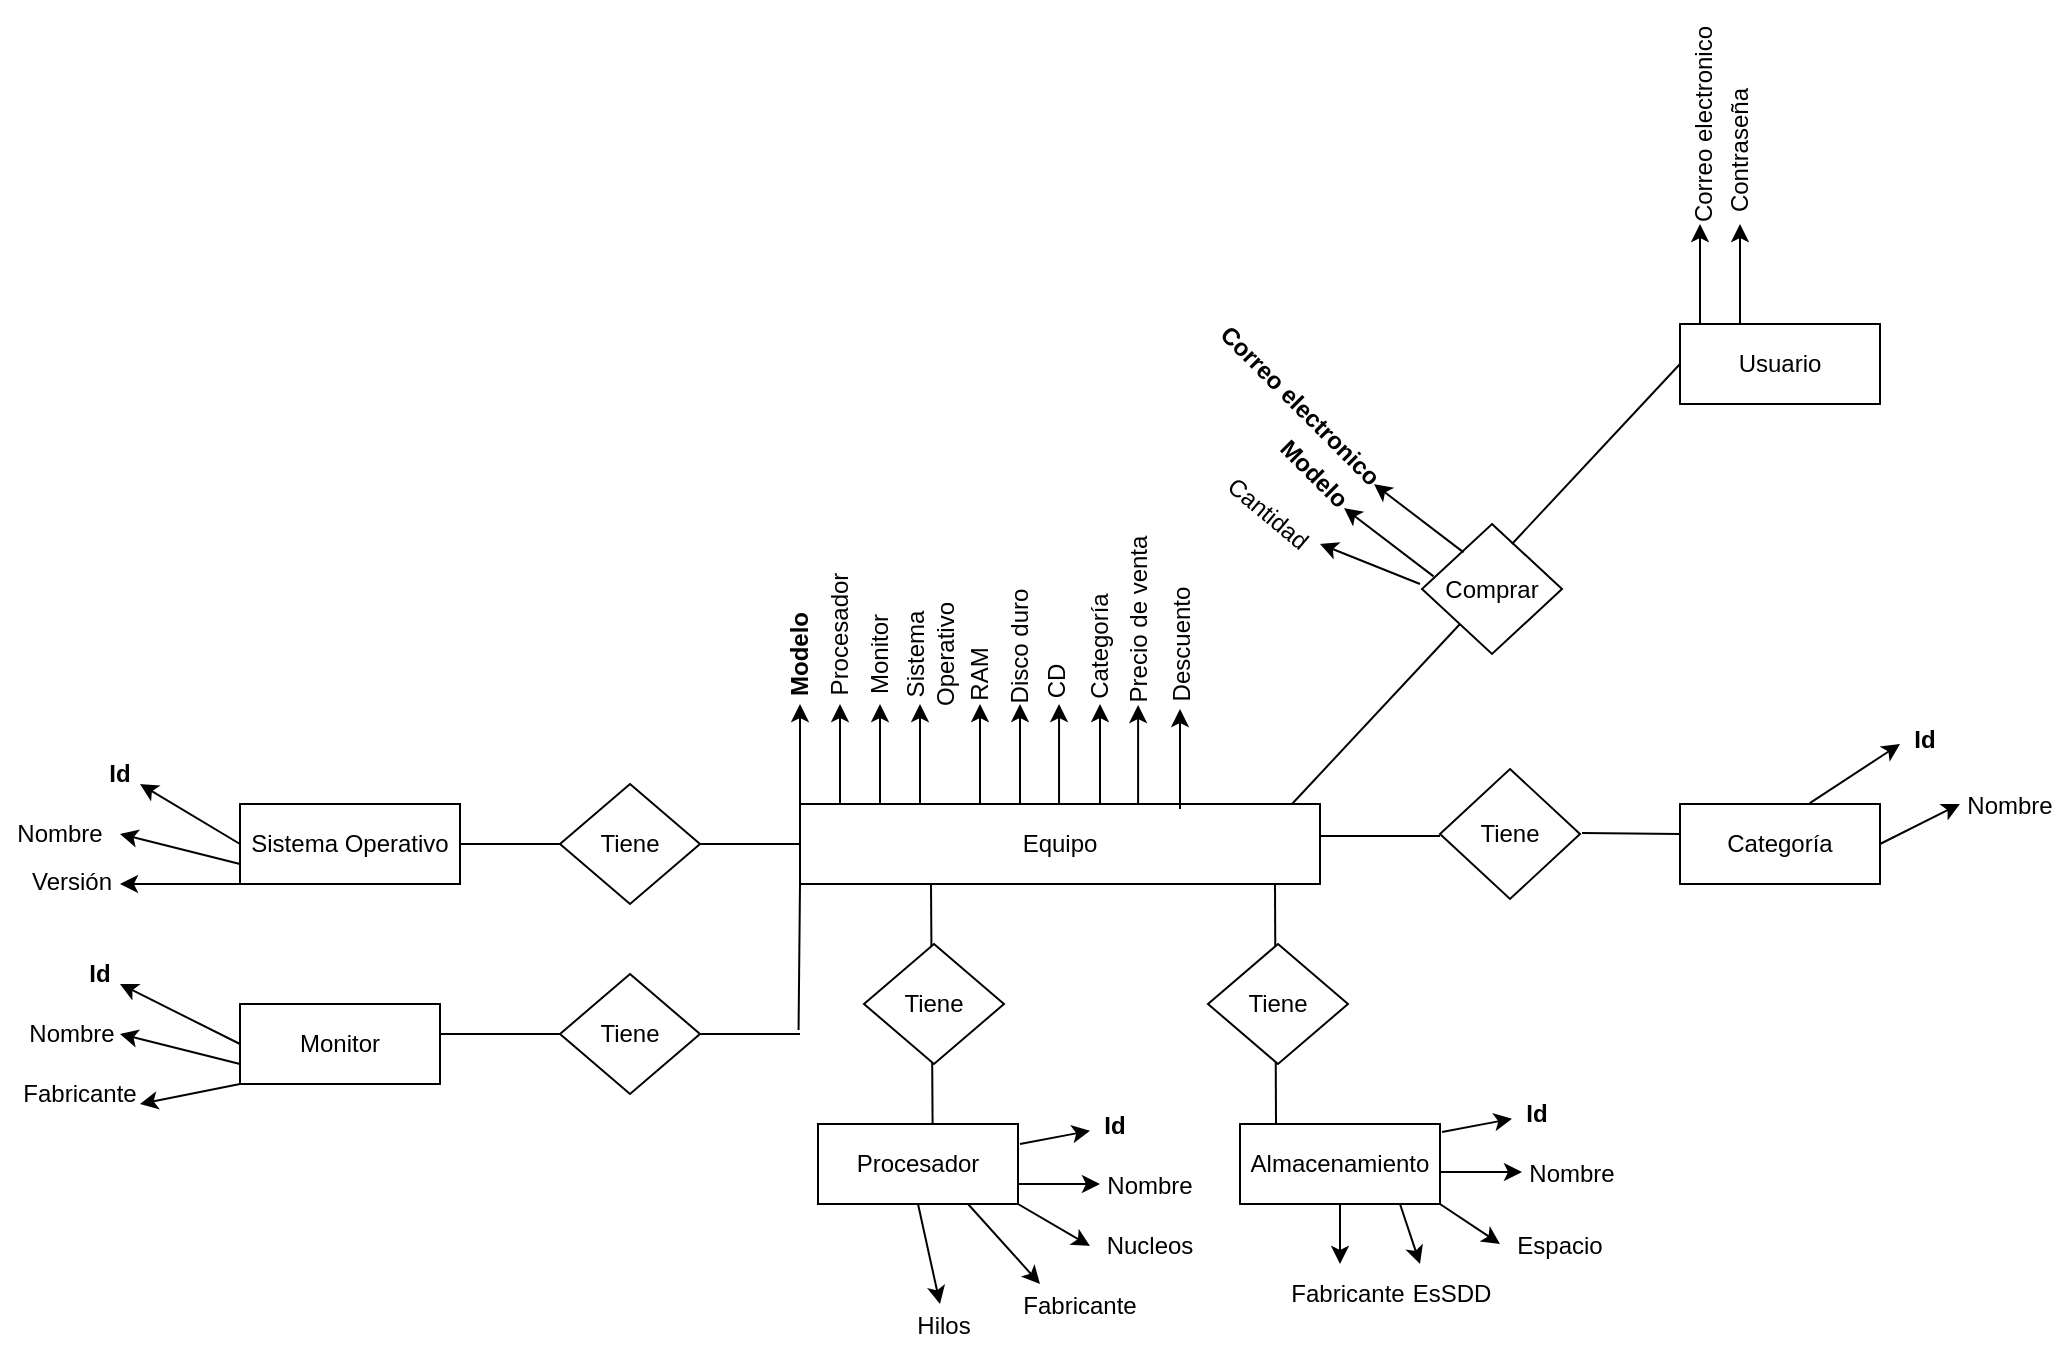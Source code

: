 <mxfile version="21.6.9" type="github">
  <diagram name="Página-1" id="P2A4Sfra9en7qMQ8whSB">
    <mxGraphModel dx="1745" dy="1675" grid="1" gridSize="10" guides="1" tooltips="1" connect="1" arrows="1" fold="1" page="1" pageScale="1" pageWidth="827" pageHeight="1169" math="0" shadow="0">
      <root>
        <mxCell id="0" />
        <mxCell id="1" parent="0" />
        <mxCell id="1OxhSHy_IJ5MPEiyYSiC-64" value="" style="endArrow=none;html=1;rounded=0;entryX=0;entryY=1;entryDx=0;entryDy=0;exitX=0.573;exitY=-0.01;exitDx=0;exitDy=0;exitPerimeter=0;" edge="1" parent="1" source="1OxhSHy_IJ5MPEiyYSiC-10">
          <mxGeometry relative="1" as="geometry">
            <mxPoint x="204.5" y="263" as="sourcePoint" />
            <mxPoint x="205.5" y="190" as="targetPoint" />
          </mxGeometry>
        </mxCell>
        <mxCell id="1OxhSHy_IJ5MPEiyYSiC-21" value="Tiene" style="rhombus;whiteSpace=wrap;html=1;" vertex="1" parent="1">
          <mxGeometry x="172" y="220" width="70" height="60" as="geometry" />
        </mxCell>
        <mxCell id="1OxhSHy_IJ5MPEiyYSiC-46" value="" style="line;strokeWidth=1;rotatable=0;dashed=0;labelPosition=right;align=left;verticalAlign=middle;spacingTop=0;spacingLeft=6;points=[];portConstraint=eastwest;" vertex="1" parent="1">
          <mxGeometry x="-40" y="260" width="180" height="10" as="geometry" />
        </mxCell>
        <mxCell id="1OxhSHy_IJ5MPEiyYSiC-36" value="" style="line;strokeWidth=1;rotatable=0;dashed=0;labelPosition=right;align=left;verticalAlign=middle;spacingTop=0;spacingLeft=6;points=[];portConstraint=eastwest;" vertex="1" parent="1">
          <mxGeometry x="-30" y="165" width="170" height="10" as="geometry" />
        </mxCell>
        <mxCell id="b9UUQTRulLSF2tCJGkN0-4" value="Tiene" style="rhombus;whiteSpace=wrap;html=1;" parent="1" vertex="1">
          <mxGeometry x="460" y="132.5" width="70" height="65" as="geometry" />
        </mxCell>
        <mxCell id="1OxhSHy_IJ5MPEiyYSiC-4" value="Equipo" style="whiteSpace=wrap;html=1;align=center;" vertex="1" parent="1">
          <mxGeometry x="140" y="150" width="260" height="40" as="geometry" />
        </mxCell>
        <mxCell id="1OxhSHy_IJ5MPEiyYSiC-7" value="" style="endArrow=classic;html=1;rounded=0;" edge="1" parent="1">
          <mxGeometry width="50" height="50" relative="1" as="geometry">
            <mxPoint x="140" y="150" as="sourcePoint" />
            <mxPoint x="140" y="100" as="targetPoint" />
          </mxGeometry>
        </mxCell>
        <mxCell id="1OxhSHy_IJ5MPEiyYSiC-8" value="Modelo" style="text;html=1;strokeColor=none;fillColor=none;align=center;verticalAlign=middle;whiteSpace=wrap;rounded=0;rotation=-90;fontStyle=1" vertex="1" parent="1">
          <mxGeometry x="110" y="60" width="60" height="30" as="geometry" />
        </mxCell>
        <mxCell id="1OxhSHy_IJ5MPEiyYSiC-10" value="Procesador" style="whiteSpace=wrap;html=1;align=center;" vertex="1" parent="1">
          <mxGeometry x="149" y="310" width="100" height="40" as="geometry" />
        </mxCell>
        <mxCell id="1OxhSHy_IJ5MPEiyYSiC-13" value="" style="endArrow=classic;html=1;rounded=0;" edge="1" parent="1" target="1OxhSHy_IJ5MPEiyYSiC-17">
          <mxGeometry width="50" height="50" relative="1" as="geometry">
            <mxPoint x="250" y="320" as="sourcePoint" />
            <mxPoint x="290" y="290" as="targetPoint" />
          </mxGeometry>
        </mxCell>
        <mxCell id="1OxhSHy_IJ5MPEiyYSiC-15" value="" style="endArrow=classic;html=1;rounded=0;" edge="1" parent="1">
          <mxGeometry width="50" height="50" relative="1" as="geometry">
            <mxPoint x="160" y="150" as="sourcePoint" />
            <mxPoint x="160" y="100" as="targetPoint" />
          </mxGeometry>
        </mxCell>
        <mxCell id="1OxhSHy_IJ5MPEiyYSiC-16" value="Procesador" style="text;html=1;strokeColor=none;fillColor=none;align=center;verticalAlign=middle;whiteSpace=wrap;rounded=0;rotation=-90;" vertex="1" parent="1">
          <mxGeometry x="130" y="50" width="60" height="30" as="geometry" />
        </mxCell>
        <mxCell id="1OxhSHy_IJ5MPEiyYSiC-17" value="Id" style="text;html=1;strokeColor=none;fillColor=none;align=center;verticalAlign=middle;whiteSpace=wrap;rounded=0;fontStyle=1" vertex="1" parent="1">
          <mxGeometry x="285" y="296" width="25" height="30" as="geometry" />
        </mxCell>
        <mxCell id="1OxhSHy_IJ5MPEiyYSiC-18" value="" style="endArrow=classic;html=1;rounded=0;exitX=1;exitY=0.75;exitDx=0;exitDy=0;" edge="1" parent="1" source="1OxhSHy_IJ5MPEiyYSiC-10">
          <mxGeometry width="50" height="50" relative="1" as="geometry">
            <mxPoint x="340" y="320" as="sourcePoint" />
            <mxPoint x="290" y="340" as="targetPoint" />
          </mxGeometry>
        </mxCell>
        <mxCell id="1OxhSHy_IJ5MPEiyYSiC-19" value="Nombre" style="text;html=1;strokeColor=none;fillColor=none;align=center;verticalAlign=middle;whiteSpace=wrap;rounded=0;" vertex="1" parent="1">
          <mxGeometry x="285" y="326" width="60" height="30" as="geometry" />
        </mxCell>
        <mxCell id="1OxhSHy_IJ5MPEiyYSiC-25" value="Sistema Operativo" style="whiteSpace=wrap;html=1;align=center;" vertex="1" parent="1">
          <mxGeometry x="-140" y="150" width="110" height="40" as="geometry" />
        </mxCell>
        <mxCell id="1OxhSHy_IJ5MPEiyYSiC-26" value="Tiene" style="rhombus;whiteSpace=wrap;html=1;" vertex="1" parent="1">
          <mxGeometry x="20" y="140" width="70" height="60" as="geometry" />
        </mxCell>
        <mxCell id="1OxhSHy_IJ5MPEiyYSiC-27" value="Tiene" style="rhombus;whiteSpace=wrap;html=1;" vertex="1" parent="1">
          <mxGeometry x="20" y="235" width="70" height="60" as="geometry" />
        </mxCell>
        <mxCell id="1OxhSHy_IJ5MPEiyYSiC-28" value="Monitor" style="whiteSpace=wrap;html=1;align=center;" vertex="1" parent="1">
          <mxGeometry x="-140" y="250" width="100" height="40" as="geometry" />
        </mxCell>
        <mxCell id="1OxhSHy_IJ5MPEiyYSiC-33" value="" style="endArrow=classic;html=1;rounded=0;exitX=0;exitY=0.5;exitDx=0;exitDy=0;" edge="1" parent="1" source="1OxhSHy_IJ5MPEiyYSiC-25">
          <mxGeometry width="50" height="50" relative="1" as="geometry">
            <mxPoint x="-200" y="180" as="sourcePoint" />
            <mxPoint x="-190" y="140" as="targetPoint" />
          </mxGeometry>
        </mxCell>
        <mxCell id="1OxhSHy_IJ5MPEiyYSiC-37" value="Id" style="text;html=1;strokeColor=none;fillColor=none;align=center;verticalAlign=middle;whiteSpace=wrap;rounded=0;fontStyle=1" vertex="1" parent="1">
          <mxGeometry x="-230" y="120" width="60" height="30" as="geometry" />
        </mxCell>
        <mxCell id="1OxhSHy_IJ5MPEiyYSiC-38" value="" style="endArrow=classic;html=1;rounded=0;exitX=0;exitY=0.75;exitDx=0;exitDy=0;entryX=1;entryY=0.5;entryDx=0;entryDy=0;" edge="1" parent="1" source="1OxhSHy_IJ5MPEiyYSiC-25" target="1OxhSHy_IJ5MPEiyYSiC-39">
          <mxGeometry width="50" height="50" relative="1" as="geometry">
            <mxPoint x="150" y="160" as="sourcePoint" />
            <mxPoint x="-200" y="170" as="targetPoint" />
          </mxGeometry>
        </mxCell>
        <mxCell id="1OxhSHy_IJ5MPEiyYSiC-39" value="Nombre" style="text;html=1;strokeColor=none;fillColor=none;align=center;verticalAlign=middle;whiteSpace=wrap;rounded=0;" vertex="1" parent="1">
          <mxGeometry x="-260" y="150" width="60" height="30" as="geometry" />
        </mxCell>
        <mxCell id="1OxhSHy_IJ5MPEiyYSiC-40" value="" style="endArrow=classic;html=1;rounded=0;exitX=0;exitY=1;exitDx=0;exitDy=0;" edge="1" parent="1" source="1OxhSHy_IJ5MPEiyYSiC-25">
          <mxGeometry width="50" height="50" relative="1" as="geometry">
            <mxPoint x="-150" y="190" as="sourcePoint" />
            <mxPoint x="-200" y="190" as="targetPoint" />
          </mxGeometry>
        </mxCell>
        <mxCell id="1OxhSHy_IJ5MPEiyYSiC-41" value="&lt;br&gt;Versión" style="text;html=1;strokeColor=none;fillColor=none;align=center;verticalAlign=middle;whiteSpace=wrap;rounded=0;" vertex="1" parent="1">
          <mxGeometry x="-254" y="166" width="60" height="30" as="geometry" />
        </mxCell>
        <mxCell id="1OxhSHy_IJ5MPEiyYSiC-47" value="" style="endArrow=none;html=1;rounded=0;entryX=0;entryY=1;entryDx=0;entryDy=0;exitX=0.996;exitY=0.295;exitDx=0;exitDy=0;exitPerimeter=0;" edge="1" parent="1" source="1OxhSHy_IJ5MPEiyYSiC-46" target="1OxhSHy_IJ5MPEiyYSiC-4">
          <mxGeometry relative="1" as="geometry">
            <mxPoint y="230" as="sourcePoint" />
            <mxPoint x="160" y="230" as="targetPoint" />
          </mxGeometry>
        </mxCell>
        <mxCell id="1OxhSHy_IJ5MPEiyYSiC-48" value="" style="endArrow=classic;html=1;rounded=0;exitX=0;exitY=0.5;exitDx=0;exitDy=0;" edge="1" parent="1" source="1OxhSHy_IJ5MPEiyYSiC-28">
          <mxGeometry width="50" height="50" relative="1" as="geometry">
            <mxPoint x="60" y="250" as="sourcePoint" />
            <mxPoint x="-200" y="240" as="targetPoint" />
          </mxGeometry>
        </mxCell>
        <mxCell id="1OxhSHy_IJ5MPEiyYSiC-49" value="Id" style="text;html=1;strokeColor=none;fillColor=none;align=center;verticalAlign=middle;whiteSpace=wrap;rounded=0;fontStyle=1" vertex="1" parent="1">
          <mxGeometry x="-240" y="220" width="60" height="30" as="geometry" />
        </mxCell>
        <mxCell id="1OxhSHy_IJ5MPEiyYSiC-50" value="" style="endArrow=classic;html=1;rounded=0;exitX=0;exitY=0.75;exitDx=0;exitDy=0;entryX=1;entryY=0.5;entryDx=0;entryDy=0;" edge="1" parent="1">
          <mxGeometry width="50" height="50" relative="1" as="geometry">
            <mxPoint x="-140" y="280" as="sourcePoint" />
            <mxPoint x="-200" y="265" as="targetPoint" />
          </mxGeometry>
        </mxCell>
        <mxCell id="1OxhSHy_IJ5MPEiyYSiC-51" value="Nombre" style="text;html=1;strokeColor=none;fillColor=none;align=center;verticalAlign=middle;whiteSpace=wrap;rounded=0;" vertex="1" parent="1">
          <mxGeometry x="-254" y="250" width="60" height="30" as="geometry" />
        </mxCell>
        <mxCell id="1OxhSHy_IJ5MPEiyYSiC-52" value="" style="endArrow=classic;html=1;rounded=0;exitX=0;exitY=1;exitDx=0;exitDy=0;" edge="1" parent="1" source="1OxhSHy_IJ5MPEiyYSiC-28">
          <mxGeometry width="50" height="50" relative="1" as="geometry">
            <mxPoint x="-150" y="290" as="sourcePoint" />
            <mxPoint x="-190" y="300" as="targetPoint" />
          </mxGeometry>
        </mxCell>
        <mxCell id="1OxhSHy_IJ5MPEiyYSiC-53" value="Fabricante" style="text;html=1;strokeColor=none;fillColor=none;align=center;verticalAlign=middle;whiteSpace=wrap;rounded=0;" vertex="1" parent="1">
          <mxGeometry x="-250" y="280" width="60" height="30" as="geometry" />
        </mxCell>
        <mxCell id="1OxhSHy_IJ5MPEiyYSiC-54" value="" style="endArrow=classic;html=1;rounded=0;" edge="1" parent="1">
          <mxGeometry width="50" height="50" relative="1" as="geometry">
            <mxPoint x="180" y="150" as="sourcePoint" />
            <mxPoint x="180" y="100" as="targetPoint" />
          </mxGeometry>
        </mxCell>
        <mxCell id="1OxhSHy_IJ5MPEiyYSiC-55" value="" style="endArrow=classic;html=1;rounded=0;" edge="1" parent="1">
          <mxGeometry width="50" height="50" relative="1" as="geometry">
            <mxPoint x="200" y="150" as="sourcePoint" />
            <mxPoint x="200" y="100" as="targetPoint" />
          </mxGeometry>
        </mxCell>
        <mxCell id="1OxhSHy_IJ5MPEiyYSiC-56" value="Sistema Operativo" style="text;html=1;strokeColor=none;fillColor=none;align=center;verticalAlign=middle;whiteSpace=wrap;rounded=0;rotation=-90;" vertex="1" parent="1">
          <mxGeometry x="175" y="60" width="60" height="30" as="geometry" />
        </mxCell>
        <mxCell id="1OxhSHy_IJ5MPEiyYSiC-57" value="Monitor" style="text;html=1;strokeColor=none;fillColor=none;align=center;verticalAlign=middle;whiteSpace=wrap;rounded=0;rotation=-90;" vertex="1" parent="1">
          <mxGeometry x="150" y="60" width="60" height="30" as="geometry" />
        </mxCell>
        <mxCell id="1OxhSHy_IJ5MPEiyYSiC-58" value="" style="endArrow=classic;html=1;rounded=0;" edge="1" parent="1">
          <mxGeometry width="50" height="50" relative="1" as="geometry">
            <mxPoint x="230" y="150" as="sourcePoint" />
            <mxPoint x="230" y="100" as="targetPoint" />
          </mxGeometry>
        </mxCell>
        <mxCell id="1OxhSHy_IJ5MPEiyYSiC-59" value="RAM" style="text;html=1;strokeColor=none;fillColor=none;align=center;verticalAlign=middle;whiteSpace=wrap;rounded=0;rotation=-90;" vertex="1" parent="1">
          <mxGeometry x="200" y="70" width="60" height="30" as="geometry" />
        </mxCell>
        <mxCell id="1OxhSHy_IJ5MPEiyYSiC-65" value="" style="endArrow=classic;html=1;rounded=0;exitX=1;exitY=1;exitDx=0;exitDy=0;entryX=0;entryY=0.5;entryDx=0;entryDy=0;" edge="1" parent="1" source="1OxhSHy_IJ5MPEiyYSiC-10" target="1OxhSHy_IJ5MPEiyYSiC-66">
          <mxGeometry width="50" height="50" relative="1" as="geometry">
            <mxPoint x="180" y="330" as="sourcePoint" />
            <mxPoint x="280" y="390" as="targetPoint" />
          </mxGeometry>
        </mxCell>
        <mxCell id="1OxhSHy_IJ5MPEiyYSiC-66" value="Nucleos" style="text;html=1;strokeColor=none;fillColor=none;align=center;verticalAlign=middle;whiteSpace=wrap;rounded=0;" vertex="1" parent="1">
          <mxGeometry x="285" y="356" width="60" height="30" as="geometry" />
        </mxCell>
        <mxCell id="1OxhSHy_IJ5MPEiyYSiC-68" value="" style="endArrow=classic;html=1;rounded=0;exitX=0.75;exitY=1;exitDx=0;exitDy=0;" edge="1" parent="1" source="1OxhSHy_IJ5MPEiyYSiC-10">
          <mxGeometry width="50" height="50" relative="1" as="geometry">
            <mxPoint x="180" y="330" as="sourcePoint" />
            <mxPoint x="260" y="390" as="targetPoint" />
          </mxGeometry>
        </mxCell>
        <mxCell id="1OxhSHy_IJ5MPEiyYSiC-69" value="Fabricante" style="text;html=1;strokeColor=none;fillColor=none;align=center;verticalAlign=middle;whiteSpace=wrap;rounded=0;" vertex="1" parent="1">
          <mxGeometry x="250" y="386" width="60" height="30" as="geometry" />
        </mxCell>
        <mxCell id="1OxhSHy_IJ5MPEiyYSiC-72" value="" style="endArrow=classic;html=1;rounded=0;exitX=0.5;exitY=1;exitDx=0;exitDy=0;" edge="1" parent="1" source="1OxhSHy_IJ5MPEiyYSiC-10">
          <mxGeometry width="50" height="50" relative="1" as="geometry">
            <mxPoint x="180" y="330" as="sourcePoint" />
            <mxPoint x="210" y="400" as="targetPoint" />
          </mxGeometry>
        </mxCell>
        <mxCell id="1OxhSHy_IJ5MPEiyYSiC-73" value="Hilos" style="text;html=1;strokeColor=none;fillColor=none;align=center;verticalAlign=middle;whiteSpace=wrap;rounded=0;" vertex="1" parent="1">
          <mxGeometry x="182" y="396" width="60" height="30" as="geometry" />
        </mxCell>
        <mxCell id="1OxhSHy_IJ5MPEiyYSiC-74" value="" style="endArrow=classic;html=1;rounded=0;" edge="1" parent="1">
          <mxGeometry width="50" height="50" relative="1" as="geometry">
            <mxPoint x="250" y="150" as="sourcePoint" />
            <mxPoint x="250" y="100" as="targetPoint" />
          </mxGeometry>
        </mxCell>
        <mxCell id="1OxhSHy_IJ5MPEiyYSiC-75" value="Disco duro" style="text;html=1;strokeColor=none;fillColor=none;align=center;verticalAlign=middle;whiteSpace=wrap;rounded=0;rotation=-90;" vertex="1" parent="1">
          <mxGeometry x="220" y="56" width="60" height="30" as="geometry" />
        </mxCell>
        <mxCell id="1OxhSHy_IJ5MPEiyYSiC-76" value="" style="endArrow=none;html=1;rounded=0;entryX=0;entryY=1;entryDx=0;entryDy=0;exitX=0.573;exitY=-0.01;exitDx=0;exitDy=0;exitPerimeter=0;" edge="1" parent="1">
          <mxGeometry relative="1" as="geometry">
            <mxPoint x="378" y="310" as="sourcePoint" />
            <mxPoint x="377.5" y="190" as="targetPoint" />
          </mxGeometry>
        </mxCell>
        <mxCell id="1OxhSHy_IJ5MPEiyYSiC-77" value="Tiene" style="rhombus;whiteSpace=wrap;html=1;" vertex="1" parent="1">
          <mxGeometry x="344" y="220" width="70" height="60" as="geometry" />
        </mxCell>
        <mxCell id="1OxhSHy_IJ5MPEiyYSiC-79" value="Almacenamiento" style="whiteSpace=wrap;html=1;align=center;" vertex="1" parent="1">
          <mxGeometry x="360" y="310" width="100" height="40" as="geometry" />
        </mxCell>
        <mxCell id="1OxhSHy_IJ5MPEiyYSiC-85" value="" style="endArrow=classic;html=1;rounded=0;" edge="1" parent="1" target="1OxhSHy_IJ5MPEiyYSiC-86">
          <mxGeometry width="50" height="50" relative="1" as="geometry">
            <mxPoint x="461" y="314" as="sourcePoint" />
            <mxPoint x="501" y="284" as="targetPoint" />
          </mxGeometry>
        </mxCell>
        <mxCell id="1OxhSHy_IJ5MPEiyYSiC-86" value="Id" style="text;html=1;strokeColor=none;fillColor=none;align=center;verticalAlign=middle;whiteSpace=wrap;rounded=0;fontStyle=1" vertex="1" parent="1">
          <mxGeometry x="496" y="290" width="25" height="30" as="geometry" />
        </mxCell>
        <mxCell id="1OxhSHy_IJ5MPEiyYSiC-87" value="" style="endArrow=classic;html=1;rounded=0;exitX=1;exitY=0.75;exitDx=0;exitDy=0;" edge="1" parent="1">
          <mxGeometry width="50" height="50" relative="1" as="geometry">
            <mxPoint x="460" y="334" as="sourcePoint" />
            <mxPoint x="501" y="334" as="targetPoint" />
          </mxGeometry>
        </mxCell>
        <mxCell id="1OxhSHy_IJ5MPEiyYSiC-88" value="Nombre" style="text;html=1;strokeColor=none;fillColor=none;align=center;verticalAlign=middle;whiteSpace=wrap;rounded=0;" vertex="1" parent="1">
          <mxGeometry x="496" y="320" width="60" height="30" as="geometry" />
        </mxCell>
        <mxCell id="1OxhSHy_IJ5MPEiyYSiC-89" value="" style="endArrow=classic;html=1;rounded=0;exitX=1;exitY=1;exitDx=0;exitDy=0;" edge="1" parent="1" source="1OxhSHy_IJ5MPEiyYSiC-79">
          <mxGeometry width="50" height="50" relative="1" as="geometry">
            <mxPoint x="470" y="344" as="sourcePoint" />
            <mxPoint x="490" y="370" as="targetPoint" />
          </mxGeometry>
        </mxCell>
        <mxCell id="1OxhSHy_IJ5MPEiyYSiC-90" value="Espacio" style="text;html=1;strokeColor=none;fillColor=none;align=center;verticalAlign=middle;whiteSpace=wrap;rounded=0;" vertex="1" parent="1">
          <mxGeometry x="490" y="356" width="60" height="30" as="geometry" />
        </mxCell>
        <mxCell id="1OxhSHy_IJ5MPEiyYSiC-92" value="" style="endArrow=classic;html=1;rounded=0;" edge="1" parent="1">
          <mxGeometry width="50" height="50" relative="1" as="geometry">
            <mxPoint x="440" y="350" as="sourcePoint" />
            <mxPoint x="450" y="380" as="targetPoint" />
          </mxGeometry>
        </mxCell>
        <mxCell id="1OxhSHy_IJ5MPEiyYSiC-93" value="EsSDD" style="text;html=1;strokeColor=none;fillColor=none;align=center;verticalAlign=middle;whiteSpace=wrap;rounded=0;" vertex="1" parent="1">
          <mxGeometry x="436" y="380" width="60" height="30" as="geometry" />
        </mxCell>
        <mxCell id="1OxhSHy_IJ5MPEiyYSiC-94" value="" style="endArrow=classic;html=1;rounded=0;exitX=0.5;exitY=1;exitDx=0;exitDy=0;" edge="1" parent="1" source="1OxhSHy_IJ5MPEiyYSiC-79">
          <mxGeometry width="50" height="50" relative="1" as="geometry">
            <mxPoint x="450" y="360" as="sourcePoint" />
            <mxPoint x="410" y="380" as="targetPoint" />
          </mxGeometry>
        </mxCell>
        <mxCell id="1OxhSHy_IJ5MPEiyYSiC-95" value="Fabricante" style="text;html=1;strokeColor=none;fillColor=none;align=center;verticalAlign=middle;whiteSpace=wrap;rounded=0;" vertex="1" parent="1">
          <mxGeometry x="384" y="380" width="60" height="30" as="geometry" />
        </mxCell>
        <mxCell id="1OxhSHy_IJ5MPEiyYSiC-96" value="" style="endArrow=classic;html=1;rounded=0;" edge="1" parent="1">
          <mxGeometry width="50" height="50" relative="1" as="geometry">
            <mxPoint x="269.52" y="150" as="sourcePoint" />
            <mxPoint x="269.52" y="100" as="targetPoint" />
          </mxGeometry>
        </mxCell>
        <mxCell id="1OxhSHy_IJ5MPEiyYSiC-97" value="CD" style="text;html=1;strokeColor=none;fillColor=none;align=center;verticalAlign=middle;whiteSpace=wrap;rounded=0;rotation=-90;" vertex="1" parent="1">
          <mxGeometry x="238.5" y="81.5" width="60" height="15" as="geometry" />
        </mxCell>
        <mxCell id="1OxhSHy_IJ5MPEiyYSiC-99" value="" style="endArrow=none;html=1;rounded=0;" edge="1" parent="1">
          <mxGeometry width="50" height="50" relative="1" as="geometry">
            <mxPoint x="400" y="166" as="sourcePoint" />
            <mxPoint x="460" y="166" as="targetPoint" />
          </mxGeometry>
        </mxCell>
        <mxCell id="1OxhSHy_IJ5MPEiyYSiC-105" value="" style="endArrow=none;html=1;rounded=0;" edge="1" parent="1">
          <mxGeometry width="50" height="50" relative="1" as="geometry">
            <mxPoint x="531" y="164.52" as="sourcePoint" />
            <mxPoint x="580" y="165" as="targetPoint" />
          </mxGeometry>
        </mxCell>
        <mxCell id="1OxhSHy_IJ5MPEiyYSiC-106" value="Categoría" style="whiteSpace=wrap;html=1;align=center;" vertex="1" parent="1">
          <mxGeometry x="580" y="150" width="100" height="40" as="geometry" />
        </mxCell>
        <mxCell id="1OxhSHy_IJ5MPEiyYSiC-107" value="" style="endArrow=classic;html=1;rounded=0;exitX=0.649;exitY=-0.01;exitDx=0;exitDy=0;exitPerimeter=0;" edge="1" parent="1" source="1OxhSHy_IJ5MPEiyYSiC-106">
          <mxGeometry width="50" height="50" relative="1" as="geometry">
            <mxPoint x="640" y="200" as="sourcePoint" />
            <mxPoint x="690" y="120" as="targetPoint" />
          </mxGeometry>
        </mxCell>
        <mxCell id="1OxhSHy_IJ5MPEiyYSiC-108" value="Id" style="text;html=1;strokeColor=none;fillColor=none;align=center;verticalAlign=middle;whiteSpace=wrap;rounded=0;fontStyle=1" vertex="1" parent="1">
          <mxGeometry x="690" y="102.5" width="25" height="30" as="geometry" />
        </mxCell>
        <mxCell id="1OxhSHy_IJ5MPEiyYSiC-109" value="" style="endArrow=classic;html=1;rounded=0;exitX=1;exitY=0.5;exitDx=0;exitDy=0;" edge="1" parent="1" source="1OxhSHy_IJ5MPEiyYSiC-106">
          <mxGeometry width="50" height="50" relative="1" as="geometry">
            <mxPoint x="640" y="200" as="sourcePoint" />
            <mxPoint x="720" y="150" as="targetPoint" />
          </mxGeometry>
        </mxCell>
        <mxCell id="1OxhSHy_IJ5MPEiyYSiC-110" value="Nombre" style="text;html=1;strokeColor=none;fillColor=none;align=center;verticalAlign=middle;whiteSpace=wrap;rounded=0;" vertex="1" parent="1">
          <mxGeometry x="715" y="136" width="60" height="30" as="geometry" />
        </mxCell>
        <mxCell id="1OxhSHy_IJ5MPEiyYSiC-111" value="" style="endArrow=classic;html=1;rounded=0;" edge="1" parent="1">
          <mxGeometry width="50" height="50" relative="1" as="geometry">
            <mxPoint x="290" y="150" as="sourcePoint" />
            <mxPoint x="290" y="100" as="targetPoint" />
          </mxGeometry>
        </mxCell>
        <mxCell id="1OxhSHy_IJ5MPEiyYSiC-112" value="Categoría" style="text;html=1;strokeColor=none;fillColor=none;align=center;verticalAlign=middle;whiteSpace=wrap;rounded=0;rotation=-90;" vertex="1" parent="1">
          <mxGeometry x="260" y="61" width="60" height="20" as="geometry" />
        </mxCell>
        <mxCell id="1OxhSHy_IJ5MPEiyYSiC-115" value="" style="endArrow=classic;html=1;rounded=0;" edge="1" parent="1">
          <mxGeometry width="50" height="50" relative="1" as="geometry">
            <mxPoint x="309.05" y="150.5" as="sourcePoint" />
            <mxPoint x="309.05" y="100.5" as="targetPoint" />
          </mxGeometry>
        </mxCell>
        <mxCell id="1OxhSHy_IJ5MPEiyYSiC-116" value="Precio de venta&lt;br&gt;" style="text;html=1;strokeColor=none;fillColor=none;align=center;verticalAlign=middle;whiteSpace=wrap;rounded=0;rotation=-90;" vertex="1" parent="1">
          <mxGeometry x="265" y="47.5" width="88" height="20" as="geometry" />
        </mxCell>
        <mxCell id="1OxhSHy_IJ5MPEiyYSiC-117" value="Comprar" style="rhombus;whiteSpace=wrap;html=1;" vertex="1" parent="1">
          <mxGeometry x="451" y="10" width="70" height="65" as="geometry" />
        </mxCell>
        <mxCell id="1OxhSHy_IJ5MPEiyYSiC-118" value="" style="endArrow=none;html=1;rounded=0;" edge="1" parent="1">
          <mxGeometry width="50" height="50" relative="1" as="geometry">
            <mxPoint x="386" y="150" as="sourcePoint" />
            <mxPoint x="470" y="60" as="targetPoint" />
          </mxGeometry>
        </mxCell>
        <mxCell id="1OxhSHy_IJ5MPEiyYSiC-119" value="" style="endArrow=none;html=1;rounded=0;" edge="1" parent="1">
          <mxGeometry width="50" height="50" relative="1" as="geometry">
            <mxPoint x="496" y="20" as="sourcePoint" />
            <mxPoint x="580" y="-70" as="targetPoint" />
          </mxGeometry>
        </mxCell>
        <mxCell id="1OxhSHy_IJ5MPEiyYSiC-120" value="Usuario" style="whiteSpace=wrap;html=1;align=center;" vertex="1" parent="1">
          <mxGeometry x="580" y="-90" width="100" height="40" as="geometry" />
        </mxCell>
        <mxCell id="1OxhSHy_IJ5MPEiyYSiC-121" value="" style="endArrow=classic;html=1;rounded=0;" edge="1" parent="1">
          <mxGeometry width="50" height="50" relative="1" as="geometry">
            <mxPoint x="330" y="152.5" as="sourcePoint" />
            <mxPoint x="330" y="102.5" as="targetPoint" />
          </mxGeometry>
        </mxCell>
        <mxCell id="1OxhSHy_IJ5MPEiyYSiC-122" value="Descuento" style="text;html=1;strokeColor=none;fillColor=none;align=center;verticalAlign=middle;whiteSpace=wrap;rounded=0;rotation=-90;" vertex="1" parent="1">
          <mxGeometry x="287" y="60" width="88" height="20" as="geometry" />
        </mxCell>
        <mxCell id="1OxhSHy_IJ5MPEiyYSiC-123" value="" style="endArrow=classic;html=1;rounded=0;" edge="1" parent="1">
          <mxGeometry width="50" height="50" relative="1" as="geometry">
            <mxPoint x="590" y="-90" as="sourcePoint" />
            <mxPoint x="590" y="-140" as="targetPoint" />
          </mxGeometry>
        </mxCell>
        <mxCell id="1OxhSHy_IJ5MPEiyYSiC-124" value="Correo electronico" style="text;html=1;strokeColor=none;fillColor=none;align=center;verticalAlign=middle;whiteSpace=wrap;rounded=0;rotation=-90;" vertex="1" parent="1">
          <mxGeometry x="530" y="-200" width="124" height="20" as="geometry" />
        </mxCell>
        <mxCell id="1OxhSHy_IJ5MPEiyYSiC-125" value="" style="endArrow=classic;html=1;rounded=0;" edge="1" parent="1">
          <mxGeometry width="50" height="50" relative="1" as="geometry">
            <mxPoint x="610" y="-90" as="sourcePoint" />
            <mxPoint x="610" y="-140" as="targetPoint" />
          </mxGeometry>
        </mxCell>
        <mxCell id="1OxhSHy_IJ5MPEiyYSiC-126" value="Contraseña" style="text;html=1;strokeColor=none;fillColor=none;align=center;verticalAlign=middle;whiteSpace=wrap;rounded=0;rotation=-90;" vertex="1" parent="1">
          <mxGeometry x="548" y="-187" width="124" height="20" as="geometry" />
        </mxCell>
        <mxCell id="1OxhSHy_IJ5MPEiyYSiC-128" value="" style="endArrow=classic;html=1;rounded=0;exitX=0.054;exitY=0.372;exitDx=0;exitDy=0;exitPerimeter=0;" edge="1" parent="1">
          <mxGeometry width="50" height="50" relative="1" as="geometry">
            <mxPoint x="456.78" y="36.18" as="sourcePoint" />
            <mxPoint x="412" y="2" as="targetPoint" />
          </mxGeometry>
        </mxCell>
        <mxCell id="1OxhSHy_IJ5MPEiyYSiC-129" value="Modelo" style="text;html=1;strokeColor=none;fillColor=none;align=center;verticalAlign=middle;whiteSpace=wrap;rounded=0;rotation=45;fontStyle=1" vertex="1" parent="1">
          <mxGeometry x="367" y="-30" width="60" height="30" as="geometry" />
        </mxCell>
        <mxCell id="1OxhSHy_IJ5MPEiyYSiC-130" value="" style="endArrow=classic;html=1;rounded=0;exitX=0.054;exitY=0.372;exitDx=0;exitDy=0;exitPerimeter=0;" edge="1" parent="1">
          <mxGeometry width="50" height="50" relative="1" as="geometry">
            <mxPoint x="471.78" y="24.18" as="sourcePoint" />
            <mxPoint x="427" y="-10" as="targetPoint" />
          </mxGeometry>
        </mxCell>
        <mxCell id="1OxhSHy_IJ5MPEiyYSiC-131" value="Correo electronico" style="text;html=1;strokeColor=none;fillColor=none;align=center;verticalAlign=middle;whiteSpace=wrap;rounded=0;rotation=45;fontStyle=1" vertex="1" parent="1">
          <mxGeometry x="329.08" y="-63.92" width="122" height="30" as="geometry" />
        </mxCell>
        <mxCell id="1OxhSHy_IJ5MPEiyYSiC-132" value="" style="endArrow=classic;html=1;rounded=0;entryX=0.993;entryY=0.326;entryDx=0;entryDy=0;entryPerimeter=0;" edge="1" parent="1" target="1OxhSHy_IJ5MPEiyYSiC-133">
          <mxGeometry width="50" height="50" relative="1" as="geometry">
            <mxPoint x="450" y="40" as="sourcePoint" />
            <mxPoint x="400" y="20" as="targetPoint" />
          </mxGeometry>
        </mxCell>
        <mxCell id="1OxhSHy_IJ5MPEiyYSiC-133" value="Cantidad" style="text;html=1;strokeColor=none;fillColor=none;align=center;verticalAlign=middle;whiteSpace=wrap;rounded=0;rotation=40;" vertex="1" parent="1">
          <mxGeometry x="344" y="-10" width="60" height="30" as="geometry" />
        </mxCell>
      </root>
    </mxGraphModel>
  </diagram>
</mxfile>
